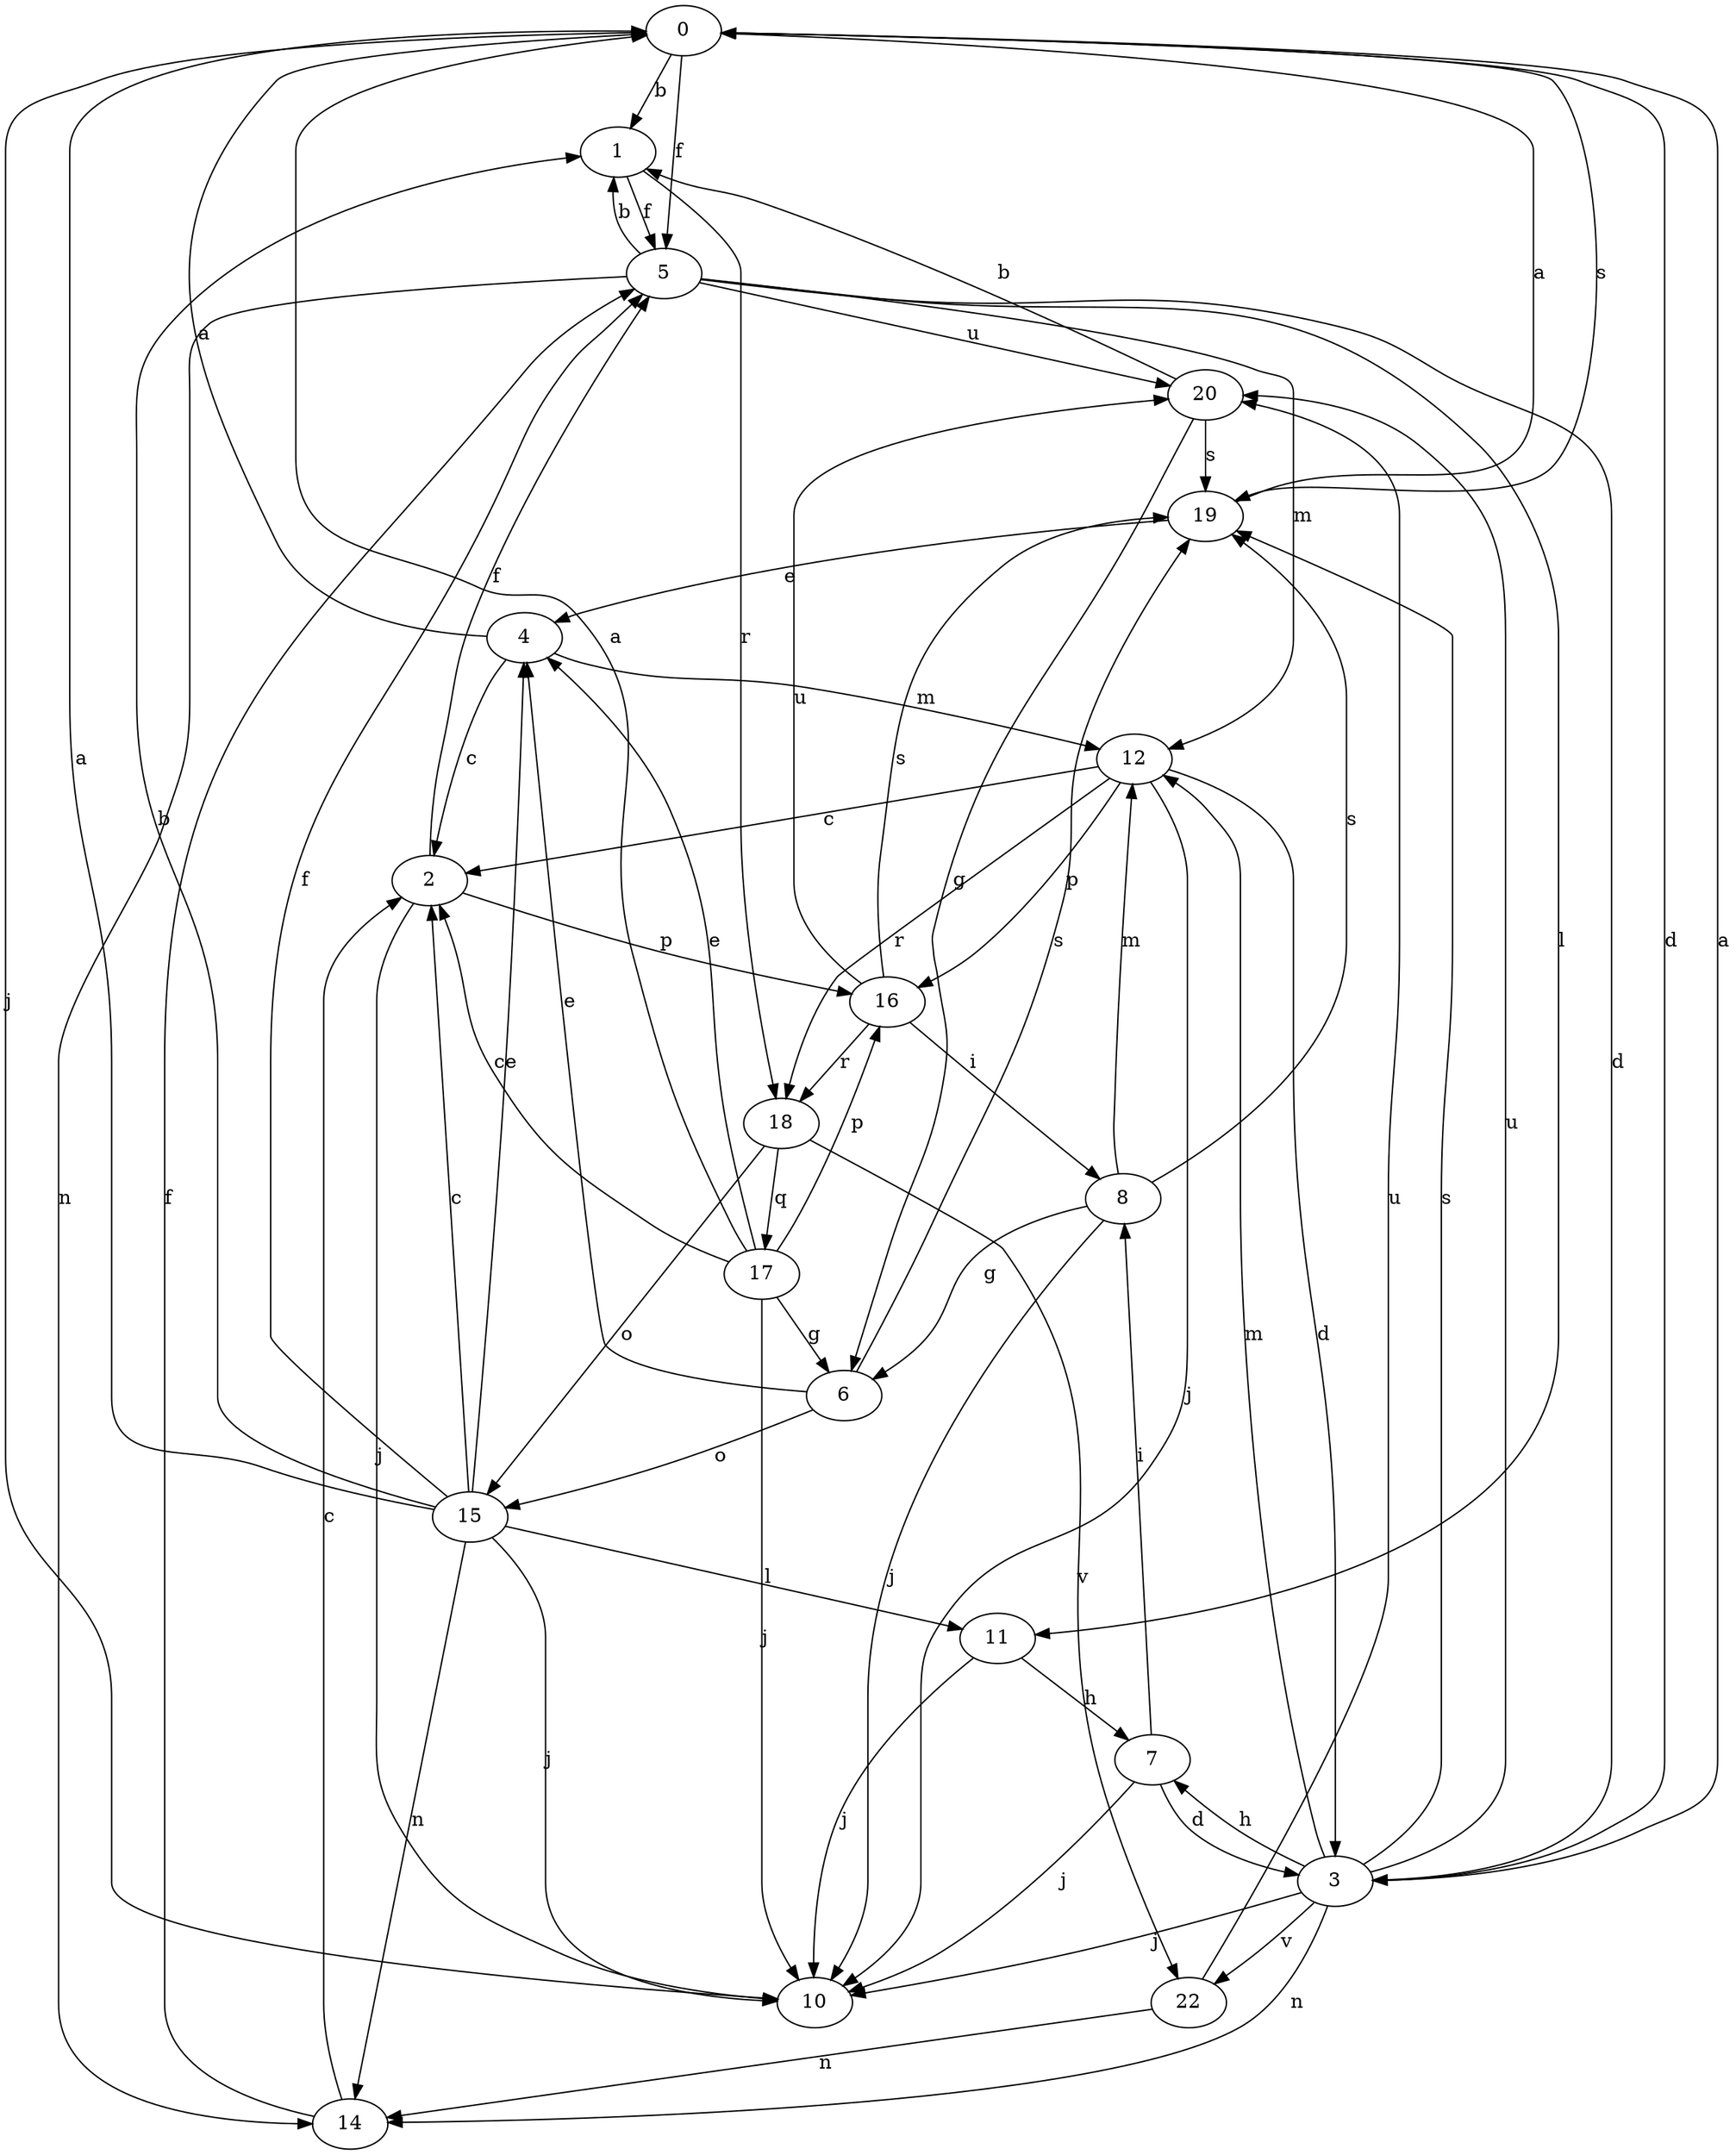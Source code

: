 strict digraph  {
0;
1;
2;
3;
4;
5;
6;
7;
8;
10;
11;
12;
14;
15;
16;
17;
18;
19;
20;
22;
0 -> 1  [label=b];
0 -> 3  [label=d];
0 -> 5  [label=f];
0 -> 10  [label=j];
0 -> 19  [label=s];
1 -> 5  [label=f];
1 -> 18  [label=r];
2 -> 5  [label=f];
2 -> 10  [label=j];
2 -> 16  [label=p];
3 -> 0  [label=a];
3 -> 7  [label=h];
3 -> 10  [label=j];
3 -> 12  [label=m];
3 -> 14  [label=n];
3 -> 19  [label=s];
3 -> 20  [label=u];
3 -> 22  [label=v];
4 -> 0  [label=a];
4 -> 2  [label=c];
4 -> 12  [label=m];
5 -> 1  [label=b];
5 -> 3  [label=d];
5 -> 11  [label=l];
5 -> 12  [label=m];
5 -> 14  [label=n];
5 -> 20  [label=u];
6 -> 4  [label=e];
6 -> 15  [label=o];
6 -> 19  [label=s];
7 -> 3  [label=d];
7 -> 8  [label=i];
7 -> 10  [label=j];
8 -> 6  [label=g];
8 -> 10  [label=j];
8 -> 12  [label=m];
8 -> 19  [label=s];
11 -> 7  [label=h];
11 -> 10  [label=j];
12 -> 2  [label=c];
12 -> 3  [label=d];
12 -> 10  [label=j];
12 -> 16  [label=p];
12 -> 18  [label=r];
14 -> 2  [label=c];
14 -> 5  [label=f];
15 -> 0  [label=a];
15 -> 1  [label=b];
15 -> 2  [label=c];
15 -> 4  [label=e];
15 -> 5  [label=f];
15 -> 10  [label=j];
15 -> 11  [label=l];
15 -> 14  [label=n];
16 -> 8  [label=i];
16 -> 18  [label=r];
16 -> 19  [label=s];
16 -> 20  [label=u];
17 -> 0  [label=a];
17 -> 2  [label=c];
17 -> 4  [label=e];
17 -> 6  [label=g];
17 -> 10  [label=j];
17 -> 16  [label=p];
18 -> 15  [label=o];
18 -> 17  [label=q];
18 -> 22  [label=v];
19 -> 0  [label=a];
19 -> 4  [label=e];
20 -> 1  [label=b];
20 -> 6  [label=g];
20 -> 19  [label=s];
22 -> 14  [label=n];
22 -> 20  [label=u];
}
